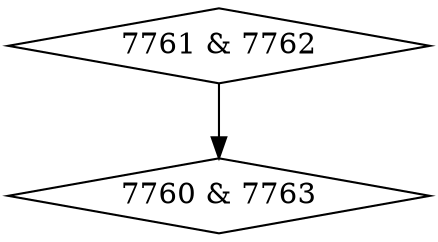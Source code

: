 digraph {
0 [label = "7760 & 7763", shape = diamond];
1 [label = "7761 & 7762", shape = diamond];
1->0;
}
